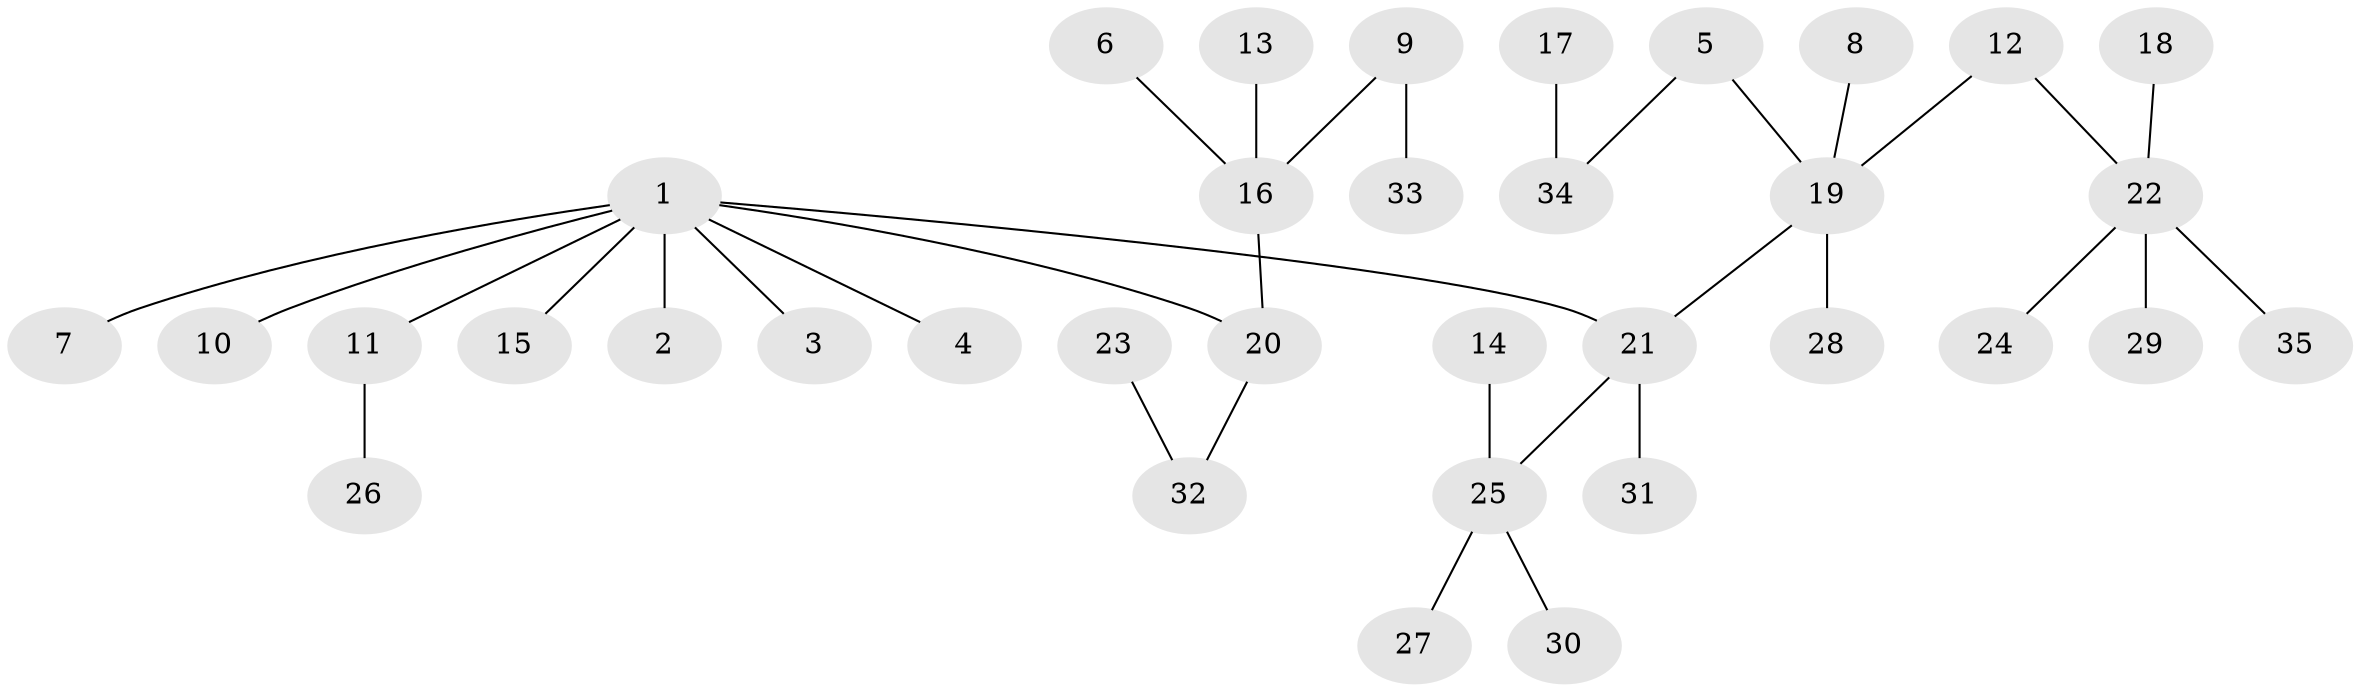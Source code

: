 // original degree distribution, {3: 0.15714285714285714, 7: 0.014285714285714285, 1: 0.4857142857142857, 4: 0.07142857142857142, 5: 0.02857142857142857, 2: 0.24285714285714285}
// Generated by graph-tools (version 1.1) at 2025/26/03/09/25 03:26:33]
// undirected, 35 vertices, 34 edges
graph export_dot {
graph [start="1"]
  node [color=gray90,style=filled];
  1;
  2;
  3;
  4;
  5;
  6;
  7;
  8;
  9;
  10;
  11;
  12;
  13;
  14;
  15;
  16;
  17;
  18;
  19;
  20;
  21;
  22;
  23;
  24;
  25;
  26;
  27;
  28;
  29;
  30;
  31;
  32;
  33;
  34;
  35;
  1 -- 2 [weight=1.0];
  1 -- 3 [weight=1.0];
  1 -- 4 [weight=1.0];
  1 -- 7 [weight=1.0];
  1 -- 10 [weight=1.0];
  1 -- 11 [weight=1.0];
  1 -- 15 [weight=1.0];
  1 -- 20 [weight=1.0];
  1 -- 21 [weight=1.0];
  5 -- 19 [weight=1.0];
  5 -- 34 [weight=1.0];
  6 -- 16 [weight=1.0];
  8 -- 19 [weight=1.0];
  9 -- 16 [weight=1.0];
  9 -- 33 [weight=1.0];
  11 -- 26 [weight=1.0];
  12 -- 19 [weight=1.0];
  12 -- 22 [weight=1.0];
  13 -- 16 [weight=1.0];
  14 -- 25 [weight=1.0];
  16 -- 20 [weight=1.0];
  17 -- 34 [weight=1.0];
  18 -- 22 [weight=1.0];
  19 -- 21 [weight=1.0];
  19 -- 28 [weight=1.0];
  20 -- 32 [weight=1.0];
  21 -- 25 [weight=1.0];
  21 -- 31 [weight=1.0];
  22 -- 24 [weight=1.0];
  22 -- 29 [weight=1.0];
  22 -- 35 [weight=1.0];
  23 -- 32 [weight=1.0];
  25 -- 27 [weight=1.0];
  25 -- 30 [weight=1.0];
}
